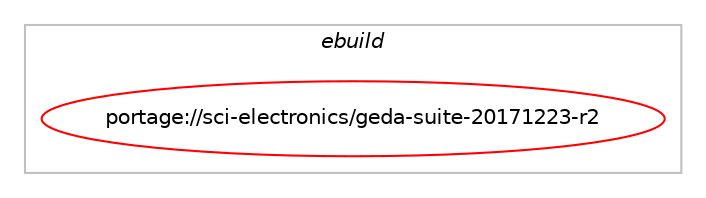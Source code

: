 digraph prolog {

# *************
# Graph options
# *************

newrank=true;
concentrate=true;
compound=true;
graph [rankdir=LR,fontname=Helvetica,fontsize=10,ranksep=1.5];#, ranksep=2.5, nodesep=0.2];
edge  [arrowhead=vee];
node  [fontname=Helvetica,fontsize=10];

# **********
# The ebuild
# **********

subgraph cluster_leftcol {
color=gray;
label=<<i>ebuild</i>>;
id [label="portage://sci-electronics/geda-suite-20171223-r2", color=red, width=4, href="../sci-electronics/geda-suite-20171223-r2.svg"];
}

# ****************
# The dependencies
# ****************

subgraph cluster_midcol {
color=gray;
label=<<i>dependencies</i>>;
subgraph cluster_compile {
fillcolor="#eeeeee";
style=filled;
label=<<i>compile</i>>;
}
subgraph cluster_compileandrun {
fillcolor="#eeeeee";
style=filled;
label=<<i>compile and run</i>>;
}
subgraph cluster_run {
fillcolor="#eeeeee";
style=filled;
label=<<i>run</i>>;
# *** BEGIN UNKNOWN DEPENDENCY TYPE (TODO) ***
# id -> equal(package_dependency(portage://sci-electronics/geda-suite-20171223-r2,run,no,sci-electronics,geda,none,[,,],[],[]))
# *** END UNKNOWN DEPENDENCY TYPE (TODO) ***

# *** BEGIN UNKNOWN DEPENDENCY TYPE (TODO) ***
# id -> equal(package_dependency(portage://sci-electronics/geda-suite-20171223-r2,run,no,sci-electronics,gerbv,none,[,,],[],[]))
# *** END UNKNOWN DEPENDENCY TYPE (TODO) ***

# *** BEGIN UNKNOWN DEPENDENCY TYPE (TODO) ***
# id -> equal(package_dependency(portage://sci-electronics/geda-suite-20171223-r2,run,no,sci-electronics,gnetman,greaterequal,[0.0.1,,_pre20110124,0.0.1_pre20110124],[],[]))
# *** END UNKNOWN DEPENDENCY TYPE (TODO) ***

# *** BEGIN UNKNOWN DEPENDENCY TYPE (TODO) ***
# id -> equal(package_dependency(portage://sci-electronics/geda-suite-20171223-r2,run,no,sci-electronics,gnucap,greaterequal,[0.35.20091207,,,0.35.20091207],[],[]))
# *** END UNKNOWN DEPENDENCY TYPE (TODO) ***

# *** BEGIN UNKNOWN DEPENDENCY TYPE (TODO) ***
# id -> equal(package_dependency(portage://sci-electronics/geda-suite-20171223-r2,run,no,sci-electronics,gspiceui,none,[,,],[],[]))
# *** END UNKNOWN DEPENDENCY TYPE (TODO) ***

# *** BEGIN UNKNOWN DEPENDENCY TYPE (TODO) ***
# id -> equal(package_dependency(portage://sci-electronics/geda-suite-20171223-r2,run,no,sci-electronics,gtkwave,none,[,,],[],[]))
# *** END UNKNOWN DEPENDENCY TYPE (TODO) ***

# *** BEGIN UNKNOWN DEPENDENCY TYPE (TODO) ***
# id -> equal(package_dependency(portage://sci-electronics/geda-suite-20171223-r2,run,no,sci-electronics,gwave,greaterequal,[20090213,,-r1,20090213-r1],[],[]))
# *** END UNKNOWN DEPENDENCY TYPE (TODO) ***

# *** BEGIN UNKNOWN DEPENDENCY TYPE (TODO) ***
# id -> equal(package_dependency(portage://sci-electronics/geda-suite-20171223-r2,run,no,sci-electronics,iverilog,greaterequal,[0.9.6,,,0.9.6],[],[]))
# *** END UNKNOWN DEPENDENCY TYPE (TODO) ***

# *** BEGIN UNKNOWN DEPENDENCY TYPE (TODO) ***
# id -> equal(package_dependency(portage://sci-electronics/geda-suite-20171223-r2,run,no,sci-electronics,ngspice,none,[,,],[],[]))
# *** END UNKNOWN DEPENDENCY TYPE (TODO) ***

# *** BEGIN UNKNOWN DEPENDENCY TYPE (TODO) ***
# id -> equal(package_dependency(portage://sci-electronics/geda-suite-20171223-r2,run,no,sci-electronics,pcb,none,[,,],[],[]))
# *** END UNKNOWN DEPENDENCY TYPE (TODO) ***

}
}

# **************
# The candidates
# **************

subgraph cluster_choices {
rank=same;
color=gray;
label=<<i>candidates</i>>;

}

}
